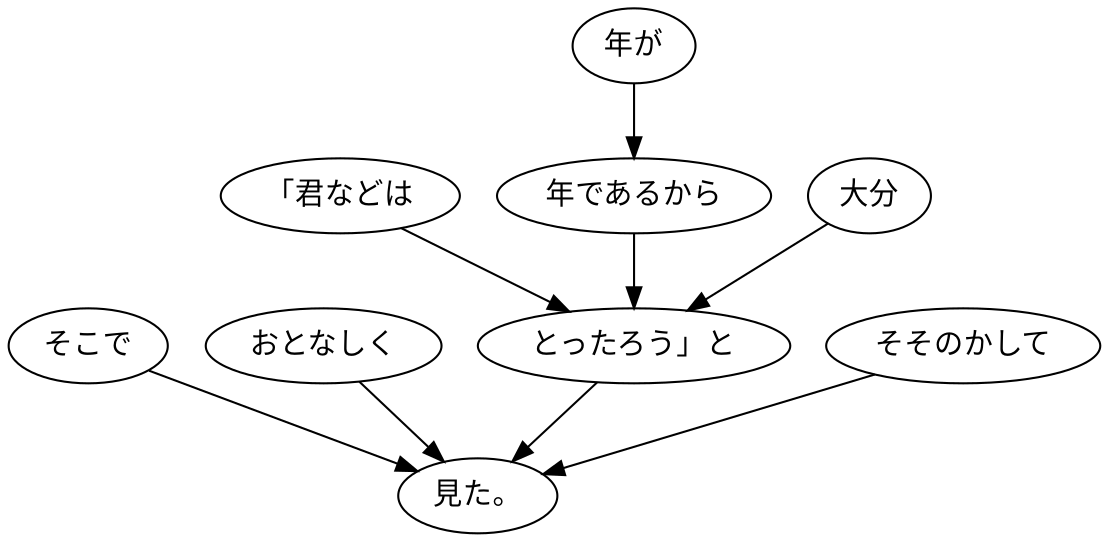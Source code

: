 digraph graph240 {
	node0 [label="そこで"];
	node1 [label="おとなしく"];
	node2 [label="「君などは"];
	node3 [label="年が"];
	node4 [label="年であるから"];
	node5 [label="大分"];
	node6 [label="とったろう」と"];
	node7 [label="そそのかして"];
	node8 [label="見た。"];
	node0 -> node8;
	node1 -> node8;
	node2 -> node6;
	node3 -> node4;
	node4 -> node6;
	node5 -> node6;
	node6 -> node8;
	node7 -> node8;
}
